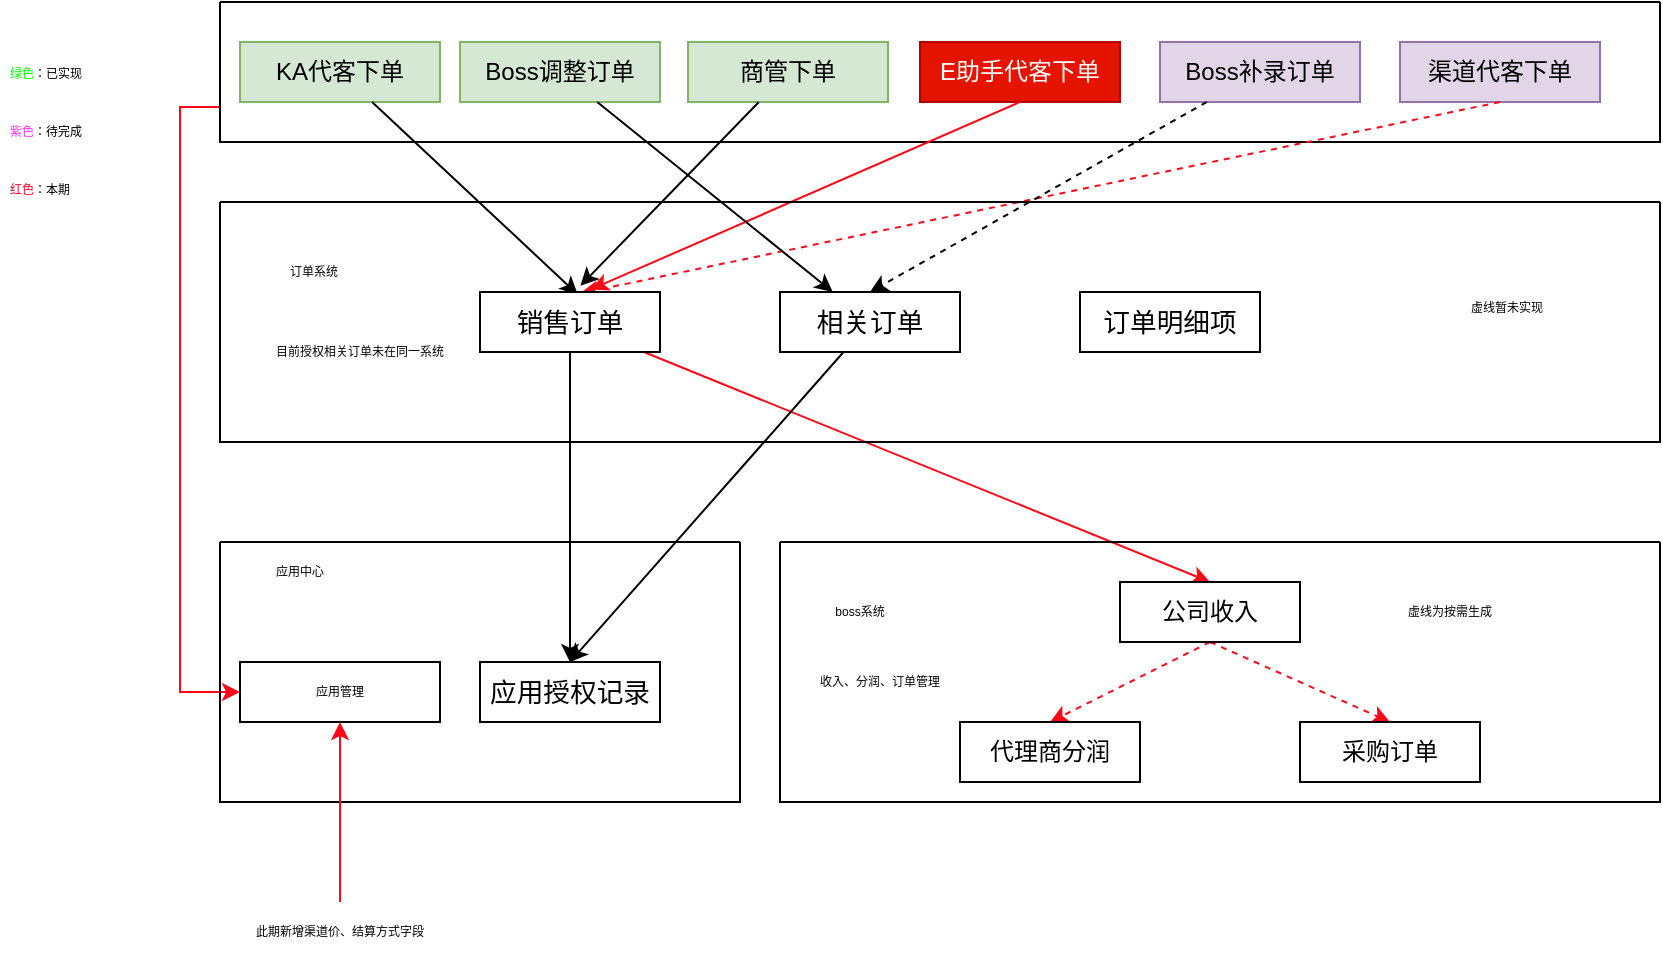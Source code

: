 <mxfile version="20.8.1" type="github">
  <diagram id="jZ-XBCnEFU2WYrnyTShl" name="第 1 页">
    <mxGraphModel dx="958" dy="471" grid="1" gridSize="10" guides="1" tooltips="1" connect="1" arrows="1" fold="1" page="1" pageScale="1" pageWidth="827" pageHeight="1169" math="0" shadow="0">
      <root>
        <mxCell id="0" />
        <mxCell id="1" parent="0" />
        <mxCell id="2izKIzFamONQcPFTqZWw-58" style="edgeStyle=orthogonalEdgeStyle;rounded=0;sketch=0;orthogonalLoop=1;jettySize=auto;html=1;exitX=0;exitY=0.75;exitDx=0;exitDy=0;entryX=0;entryY=0.5;entryDx=0;entryDy=0;shadow=0;strokeColor=#FF0818;fontSize=6;fontColor=#050505;" edge="1" parent="1" source="2izKIzFamONQcPFTqZWw-2" target="2izKIzFamONQcPFTqZWw-57">
          <mxGeometry x="0.036" y="-30" relative="1" as="geometry">
            <mxPoint as="offset" />
          </mxGeometry>
        </mxCell>
        <mxCell id="2izKIzFamONQcPFTqZWw-2" value="" style="swimlane;startSize=0;" vertex="1" parent="1">
          <mxGeometry x="170" y="10" width="720" height="70" as="geometry" />
        </mxCell>
        <mxCell id="2izKIzFamONQcPFTqZWw-3" value="KA代客下单" style="rounded=0;whiteSpace=wrap;html=1;fillColor=#d5e8d4;strokeColor=#82b366;" vertex="1" parent="2izKIzFamONQcPFTqZWw-2">
          <mxGeometry x="10" y="20" width="100" height="30" as="geometry" />
        </mxCell>
        <mxCell id="2izKIzFamONQcPFTqZWw-19" value="商管下单" style="rounded=0;whiteSpace=wrap;html=1;fillColor=#d5e8d4;strokeColor=#82b366;" vertex="1" parent="2izKIzFamONQcPFTqZWw-2">
          <mxGeometry x="234" y="20" width="100" height="30" as="geometry" />
        </mxCell>
        <mxCell id="2izKIzFamONQcPFTqZWw-20" value="Boss补录订单" style="rounded=0;whiteSpace=wrap;html=1;fillColor=#e1d5e7;strokeColor=#9673a6;" vertex="1" parent="2izKIzFamONQcPFTqZWw-2">
          <mxGeometry x="470" y="20" width="100" height="30" as="geometry" />
        </mxCell>
        <mxCell id="2izKIzFamONQcPFTqZWw-21" value="Boss调整订单" style="rounded=0;whiteSpace=wrap;html=1;fillColor=#d5e8d4;strokeColor=#82b366;" vertex="1" parent="2izKIzFamONQcPFTqZWw-2">
          <mxGeometry x="120" y="20" width="100" height="30" as="geometry" />
        </mxCell>
        <mxCell id="2izKIzFamONQcPFTqZWw-22" value="渠道代客下单" style="rounded=0;whiteSpace=wrap;html=1;fillColor=#e1d5e7;strokeColor=#9673a6;" vertex="1" parent="2izKIzFamONQcPFTqZWw-2">
          <mxGeometry x="590" y="20" width="100" height="30" as="geometry" />
        </mxCell>
        <mxCell id="2izKIzFamONQcPFTqZWw-18" value="E助手代客下单" style="rounded=0;whiteSpace=wrap;html=1;fillColor=#e51400;strokeColor=#B20000;fontColor=#ffffff;" vertex="1" parent="2izKIzFamONQcPFTqZWw-2">
          <mxGeometry x="350" y="20" width="100" height="30" as="geometry" />
        </mxCell>
        <mxCell id="2izKIzFamONQcPFTqZWw-23" value="&lt;h1&gt;&lt;span style=&quot;font-size: 6px; font-weight: 400;&quot;&gt;&lt;font color=&quot;#00ff00&quot;&gt;绿色&lt;/font&gt;：已实现&lt;br&gt;&lt;font color=&quot;#ff33ff&quot;&gt;紫色&lt;/font&gt;：待完成&lt;br&gt;&lt;font color=&quot;#ff0829&quot;&gt;红色&lt;/font&gt;：本期&lt;/span&gt;&lt;/h1&gt;" style="text;html=1;strokeColor=none;fillColor=none;spacing=5;spacingTop=-20;whiteSpace=wrap;overflow=hidden;rounded=0;" vertex="1" parent="1">
          <mxGeometry x="60" y="20" width="100" height="90" as="geometry" />
        </mxCell>
        <mxCell id="2izKIzFamONQcPFTqZWw-39" style="edgeStyle=none;rounded=0;sketch=0;orthogonalLoop=1;jettySize=auto;html=1;exitX=0.5;exitY=1;exitDx=0;exitDy=0;entryX=0.5;entryY=0;entryDx=0;entryDy=0;shadow=0;fontSize=6;fontColor=#FF0829;" edge="1" parent="1" source="2izKIzFamONQcPFTqZWw-10" target="2izKIzFamONQcPFTqZWw-17">
          <mxGeometry relative="1" as="geometry" />
        </mxCell>
        <mxCell id="2izKIzFamONQcPFTqZWw-44" style="edgeStyle=none;rounded=0;sketch=0;orthogonalLoop=1;jettySize=auto;html=1;entryX=0.5;entryY=0;entryDx=0;entryDy=0;shadow=0;fontSize=6;fontColor=#FF0829;strokeColor=#FF0818;" edge="1" parent="1" source="2izKIzFamONQcPFTqZWw-10" target="2izKIzFamONQcPFTqZWw-15">
          <mxGeometry relative="1" as="geometry" />
        </mxCell>
        <mxCell id="2izKIzFamONQcPFTqZWw-33" style="edgeStyle=none;rounded=0;orthogonalLoop=1;jettySize=auto;html=1;entryX=0.5;entryY=0;entryDx=0;entryDy=0;fontSize=6;fontColor=#FF0829;exitX=0.5;exitY=1;exitDx=0;exitDy=0;shadow=0;dashed=1;strokeColor=#FF0818;" edge="1" parent="1" source="2izKIzFamONQcPFTqZWw-15" target="2izKIzFamONQcPFTqZWw-16">
          <mxGeometry relative="1" as="geometry" />
        </mxCell>
        <mxCell id="2izKIzFamONQcPFTqZWw-34" style="edgeStyle=none;rounded=0;orthogonalLoop=1;jettySize=auto;html=1;entryX=0.5;entryY=0;entryDx=0;entryDy=0;fontSize=6;fontColor=#FF0829;exitX=0.5;exitY=1;exitDx=0;exitDy=0;shadow=0;dashed=1;strokeColor=#FF0818;" edge="1" parent="1" source="2izKIzFamONQcPFTqZWw-15" target="2izKIzFamONQcPFTqZWw-14">
          <mxGeometry relative="1" as="geometry" />
        </mxCell>
        <mxCell id="2izKIzFamONQcPFTqZWw-15" value="公司收入" style="rounded=0;whiteSpace=wrap;html=1;" vertex="1" parent="1">
          <mxGeometry x="620" y="300" width="90" height="30" as="geometry" />
        </mxCell>
        <mxCell id="2izKIzFamONQcPFTqZWw-16" value="代理商分润" style="rounded=0;whiteSpace=wrap;html=1;" vertex="1" parent="1">
          <mxGeometry x="540" y="370" width="90" height="30" as="geometry" />
        </mxCell>
        <mxCell id="2izKIzFamONQcPFTqZWw-14" value="采购订单" style="rounded=0;whiteSpace=wrap;html=1;" vertex="1" parent="1">
          <mxGeometry x="710" y="370" width="90" height="30" as="geometry" />
        </mxCell>
        <mxCell id="2izKIzFamONQcPFTqZWw-24" style="rounded=0;orthogonalLoop=1;jettySize=auto;html=1;entryX=0.544;entryY=0.044;entryDx=0;entryDy=0;entryPerimeter=0;fontSize=6;fontColor=#FF0829;" edge="1" parent="1" source="2izKIzFamONQcPFTqZWw-3" target="2izKIzFamONQcPFTqZWw-10">
          <mxGeometry relative="1" as="geometry" />
        </mxCell>
        <mxCell id="2izKIzFamONQcPFTqZWw-26" style="edgeStyle=none;rounded=0;orthogonalLoop=1;jettySize=auto;html=1;entryX=0.558;entryY=-0.104;entryDx=0;entryDy=0;entryPerimeter=0;fontSize=6;fontColor=#FF0829;" edge="1" parent="1" source="2izKIzFamONQcPFTqZWw-19" target="2izKIzFamONQcPFTqZWw-10">
          <mxGeometry relative="1" as="geometry" />
        </mxCell>
        <mxCell id="2izKIzFamONQcPFTqZWw-28" style="edgeStyle=none;rounded=0;orthogonalLoop=1;jettySize=auto;html=1;entryX=0.558;entryY=0.022;entryDx=0;entryDy=0;entryPerimeter=0;fontSize=6;fontColor=#FF0829;exitX=0.5;exitY=1;exitDx=0;exitDy=0;dashed=1;strokeColor=#FF0818;" edge="1" parent="1" source="2izKIzFamONQcPFTqZWw-22" target="2izKIzFamONQcPFTqZWw-10">
          <mxGeometry relative="1" as="geometry" />
        </mxCell>
        <mxCell id="2izKIzFamONQcPFTqZWw-29" style="edgeStyle=none;rounded=0;orthogonalLoop=1;jettySize=auto;html=1;entryX=0.615;entryY=-0.041;entryDx=0;entryDy=0;entryPerimeter=0;fontSize=6;fontColor=#FF0829;exitX=0.5;exitY=1;exitDx=0;exitDy=0;strokeColor=#FF0818;" edge="1" parent="1" source="2izKIzFamONQcPFTqZWw-18" target="2izKIzFamONQcPFTqZWw-10">
          <mxGeometry relative="1" as="geometry" />
        </mxCell>
        <mxCell id="2izKIzFamONQcPFTqZWw-43" style="edgeStyle=none;rounded=0;sketch=0;orthogonalLoop=1;jettySize=auto;html=1;entryX=0.5;entryY=0;entryDx=0;entryDy=0;shadow=0;fontSize=6;fontColor=#FF0829;" edge="1" parent="1" source="2izKIzFamONQcPFTqZWw-40" target="2izKIzFamONQcPFTqZWw-17">
          <mxGeometry relative="1" as="geometry" />
        </mxCell>
        <mxCell id="2izKIzFamONQcPFTqZWw-41" style="edgeStyle=none;rounded=0;sketch=0;orthogonalLoop=1;jettySize=auto;html=1;shadow=0;fontSize=6;fontColor=#FF0829;" edge="1" parent="1" source="2izKIzFamONQcPFTqZWw-21" target="2izKIzFamONQcPFTqZWw-40">
          <mxGeometry relative="1" as="geometry" />
        </mxCell>
        <mxCell id="2izKIzFamONQcPFTqZWw-42" style="edgeStyle=none;rounded=0;sketch=0;orthogonalLoop=1;jettySize=auto;html=1;shadow=0;fontSize=6;fontColor=#FF0829;entryX=0.5;entryY=0;entryDx=0;entryDy=0;dashed=1;" edge="1" parent="1" source="2izKIzFamONQcPFTqZWw-20" target="2izKIzFamONQcPFTqZWw-40">
          <mxGeometry relative="1" as="geometry">
            <mxPoint x="370" y="240" as="targetPoint" />
          </mxGeometry>
        </mxCell>
        <mxCell id="2izKIzFamONQcPFTqZWw-45" value="" style="swimlane;startSize=0;fontSize=6;fontColor=#FF0829;" vertex="1" parent="1">
          <mxGeometry x="170" y="110" width="720" height="120" as="geometry" />
        </mxCell>
        <mxCell id="2izKIzFamONQcPFTqZWw-46" value="&lt;font color=&quot;#050505&quot;&gt;订单系统&lt;/font&gt;" style="text;html=1;strokeColor=none;fillColor=none;align=center;verticalAlign=middle;whiteSpace=wrap;rounded=0;fontSize=6;fontColor=#FF0829;" vertex="1" parent="2izKIzFamONQcPFTqZWw-45">
          <mxGeometry x="17" y="20" width="60" height="30" as="geometry" />
        </mxCell>
        <mxCell id="2izKIzFamONQcPFTqZWw-49" value="目前授权相关订单未在同一系统" style="text;html=1;strokeColor=none;fillColor=none;align=center;verticalAlign=middle;whiteSpace=wrap;rounded=0;fontSize=6;fontColor=#050505;" vertex="1" parent="2izKIzFamONQcPFTqZWw-45">
          <mxGeometry x="20" y="60" width="100" height="30" as="geometry" />
        </mxCell>
        <mxCell id="2izKIzFamONQcPFTqZWw-54" value="虚线暂未实现" style="text;html=1;strokeColor=none;fillColor=none;align=center;verticalAlign=middle;whiteSpace=wrap;rounded=0;fontSize=6;fontColor=#050505;" vertex="1" parent="2izKIzFamONQcPFTqZWw-45">
          <mxGeometry x="597" y="45" width="93" height="15" as="geometry" />
        </mxCell>
        <mxCell id="2izKIzFamONQcPFTqZWw-10" value="&lt;span style=&quot;font-size: 13.333px;&quot;&gt;销售订单&lt;/span&gt;" style="rounded=0;whiteSpace=wrap;html=1;" vertex="1" parent="2izKIzFamONQcPFTqZWw-45">
          <mxGeometry x="130" y="45" width="90" height="30" as="geometry" />
        </mxCell>
        <mxCell id="2izKIzFamONQcPFTqZWw-40" value="&lt;span style=&quot;font-size: 13.333px;&quot;&gt;相关订单&lt;/span&gt;" style="rounded=0;whiteSpace=wrap;html=1;" vertex="1" parent="2izKIzFamONQcPFTqZWw-45">
          <mxGeometry x="280" y="45" width="90" height="30" as="geometry" />
        </mxCell>
        <mxCell id="2izKIzFamONQcPFTqZWw-61" value="&lt;span style=&quot;font-size: 13.333px;&quot;&gt;订单明细项&lt;/span&gt;" style="rounded=0;whiteSpace=wrap;html=1;" vertex="1" parent="2izKIzFamONQcPFTqZWw-45">
          <mxGeometry x="430" y="45" width="90" height="30" as="geometry" />
        </mxCell>
        <mxCell id="2izKIzFamONQcPFTqZWw-47" value="" style="swimlane;startSize=0;fontSize=6;fontColor=#050505;" vertex="1" parent="1">
          <mxGeometry x="170" y="280" width="260" height="130" as="geometry" />
        </mxCell>
        <mxCell id="2izKIzFamONQcPFTqZWw-17" value="&lt;span style=&quot;font-size: 13.333px;&quot;&gt;应用授权记录&lt;/span&gt;" style="rounded=0;whiteSpace=wrap;html=1;" vertex="1" parent="2izKIzFamONQcPFTqZWw-47">
          <mxGeometry x="130" y="60" width="90" height="30" as="geometry" />
        </mxCell>
        <mxCell id="2izKIzFamONQcPFTqZWw-48" value="应用中心" style="text;html=1;strokeColor=none;fillColor=none;align=center;verticalAlign=middle;whiteSpace=wrap;rounded=0;fontSize=6;fontColor=#050505;" vertex="1" parent="2izKIzFamONQcPFTqZWw-47">
          <mxGeometry x="10" width="60" height="30" as="geometry" />
        </mxCell>
        <mxCell id="2izKIzFamONQcPFTqZWw-57" value="应用管理" style="rounded=0;whiteSpace=wrap;html=1;fontSize=6;fontColor=#050505;" vertex="1" parent="2izKIzFamONQcPFTqZWw-47">
          <mxGeometry x="10" y="60" width="100" height="30" as="geometry" />
        </mxCell>
        <mxCell id="2izKIzFamONQcPFTqZWw-50" value="" style="swimlane;startSize=0;fontSize=6;fontColor=#050505;" vertex="1" parent="1">
          <mxGeometry x="450" y="280" width="440" height="130" as="geometry" />
        </mxCell>
        <mxCell id="2izKIzFamONQcPFTqZWw-51" value="boss系统" style="text;html=1;strokeColor=none;fillColor=none;align=center;verticalAlign=middle;whiteSpace=wrap;rounded=0;fontSize=6;fontColor=#050505;" vertex="1" parent="2izKIzFamONQcPFTqZWw-50">
          <mxGeometry x="10" y="20" width="60" height="30" as="geometry" />
        </mxCell>
        <mxCell id="2izKIzFamONQcPFTqZWw-52" value="收入、分润、订单管理" style="text;html=1;strokeColor=none;fillColor=none;align=center;verticalAlign=middle;whiteSpace=wrap;rounded=0;fontSize=6;fontColor=#050505;" vertex="1" parent="2izKIzFamONQcPFTqZWw-50">
          <mxGeometry x="10" y="60" width="80" height="20" as="geometry" />
        </mxCell>
        <mxCell id="2izKIzFamONQcPFTqZWw-53" value="虚线为按需生成" style="text;html=1;strokeColor=none;fillColor=none;align=center;verticalAlign=middle;whiteSpace=wrap;rounded=0;fontSize=6;fontColor=#050505;" vertex="1" parent="2izKIzFamONQcPFTqZWw-50">
          <mxGeometry x="270" y="20" width="130" height="30" as="geometry" />
        </mxCell>
        <mxCell id="2izKIzFamONQcPFTqZWw-60" style="edgeStyle=orthogonalEdgeStyle;rounded=0;sketch=0;orthogonalLoop=1;jettySize=auto;html=1;entryX=0.5;entryY=1;entryDx=0;entryDy=0;shadow=0;strokeColor=#FF0818;fontSize=6;fontColor=#050505;" edge="1" parent="1" source="2izKIzFamONQcPFTqZWw-59" target="2izKIzFamONQcPFTqZWw-57">
          <mxGeometry relative="1" as="geometry" />
        </mxCell>
        <mxCell id="2izKIzFamONQcPFTqZWw-59" value="此期新增渠道价、结算方式字段" style="text;html=1;strokeColor=none;fillColor=none;align=center;verticalAlign=middle;whiteSpace=wrap;rounded=0;fontSize=6;fontColor=#050505;" vertex="1" parent="1">
          <mxGeometry x="140" y="460" width="180" height="30" as="geometry" />
        </mxCell>
      </root>
    </mxGraphModel>
  </diagram>
</mxfile>
